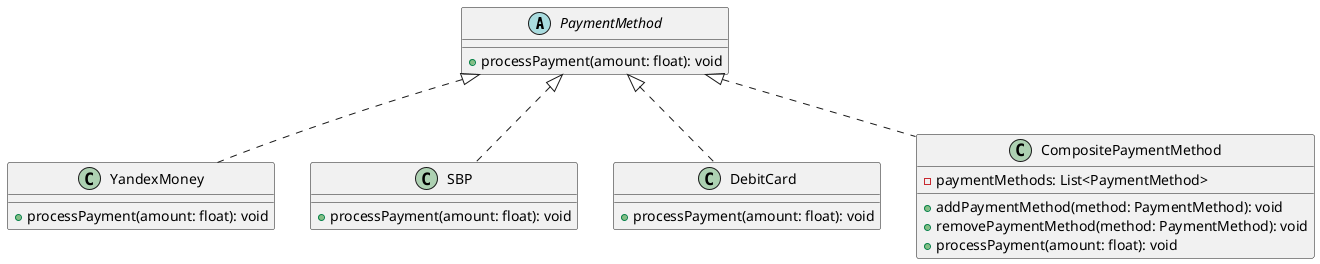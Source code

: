 @startuml
abstract class PaymentMethod {
    +processPayment(amount: float): void
}

class YandexMoney implements PaymentMethod {
    +processPayment(amount: float): void
}

class SBP implements PaymentMethod {
    +processPayment(amount: float): void
}

class DebitCard implements PaymentMethod {
    +processPayment(amount: float): void
}

class CompositePaymentMethod implements PaymentMethod {
    -paymentMethods: List<PaymentMethod>
    +addPaymentMethod(method: PaymentMethod): void
    +removePaymentMethod(method: PaymentMethod): void
    +processPayment(amount: float): void
}
@enduml
